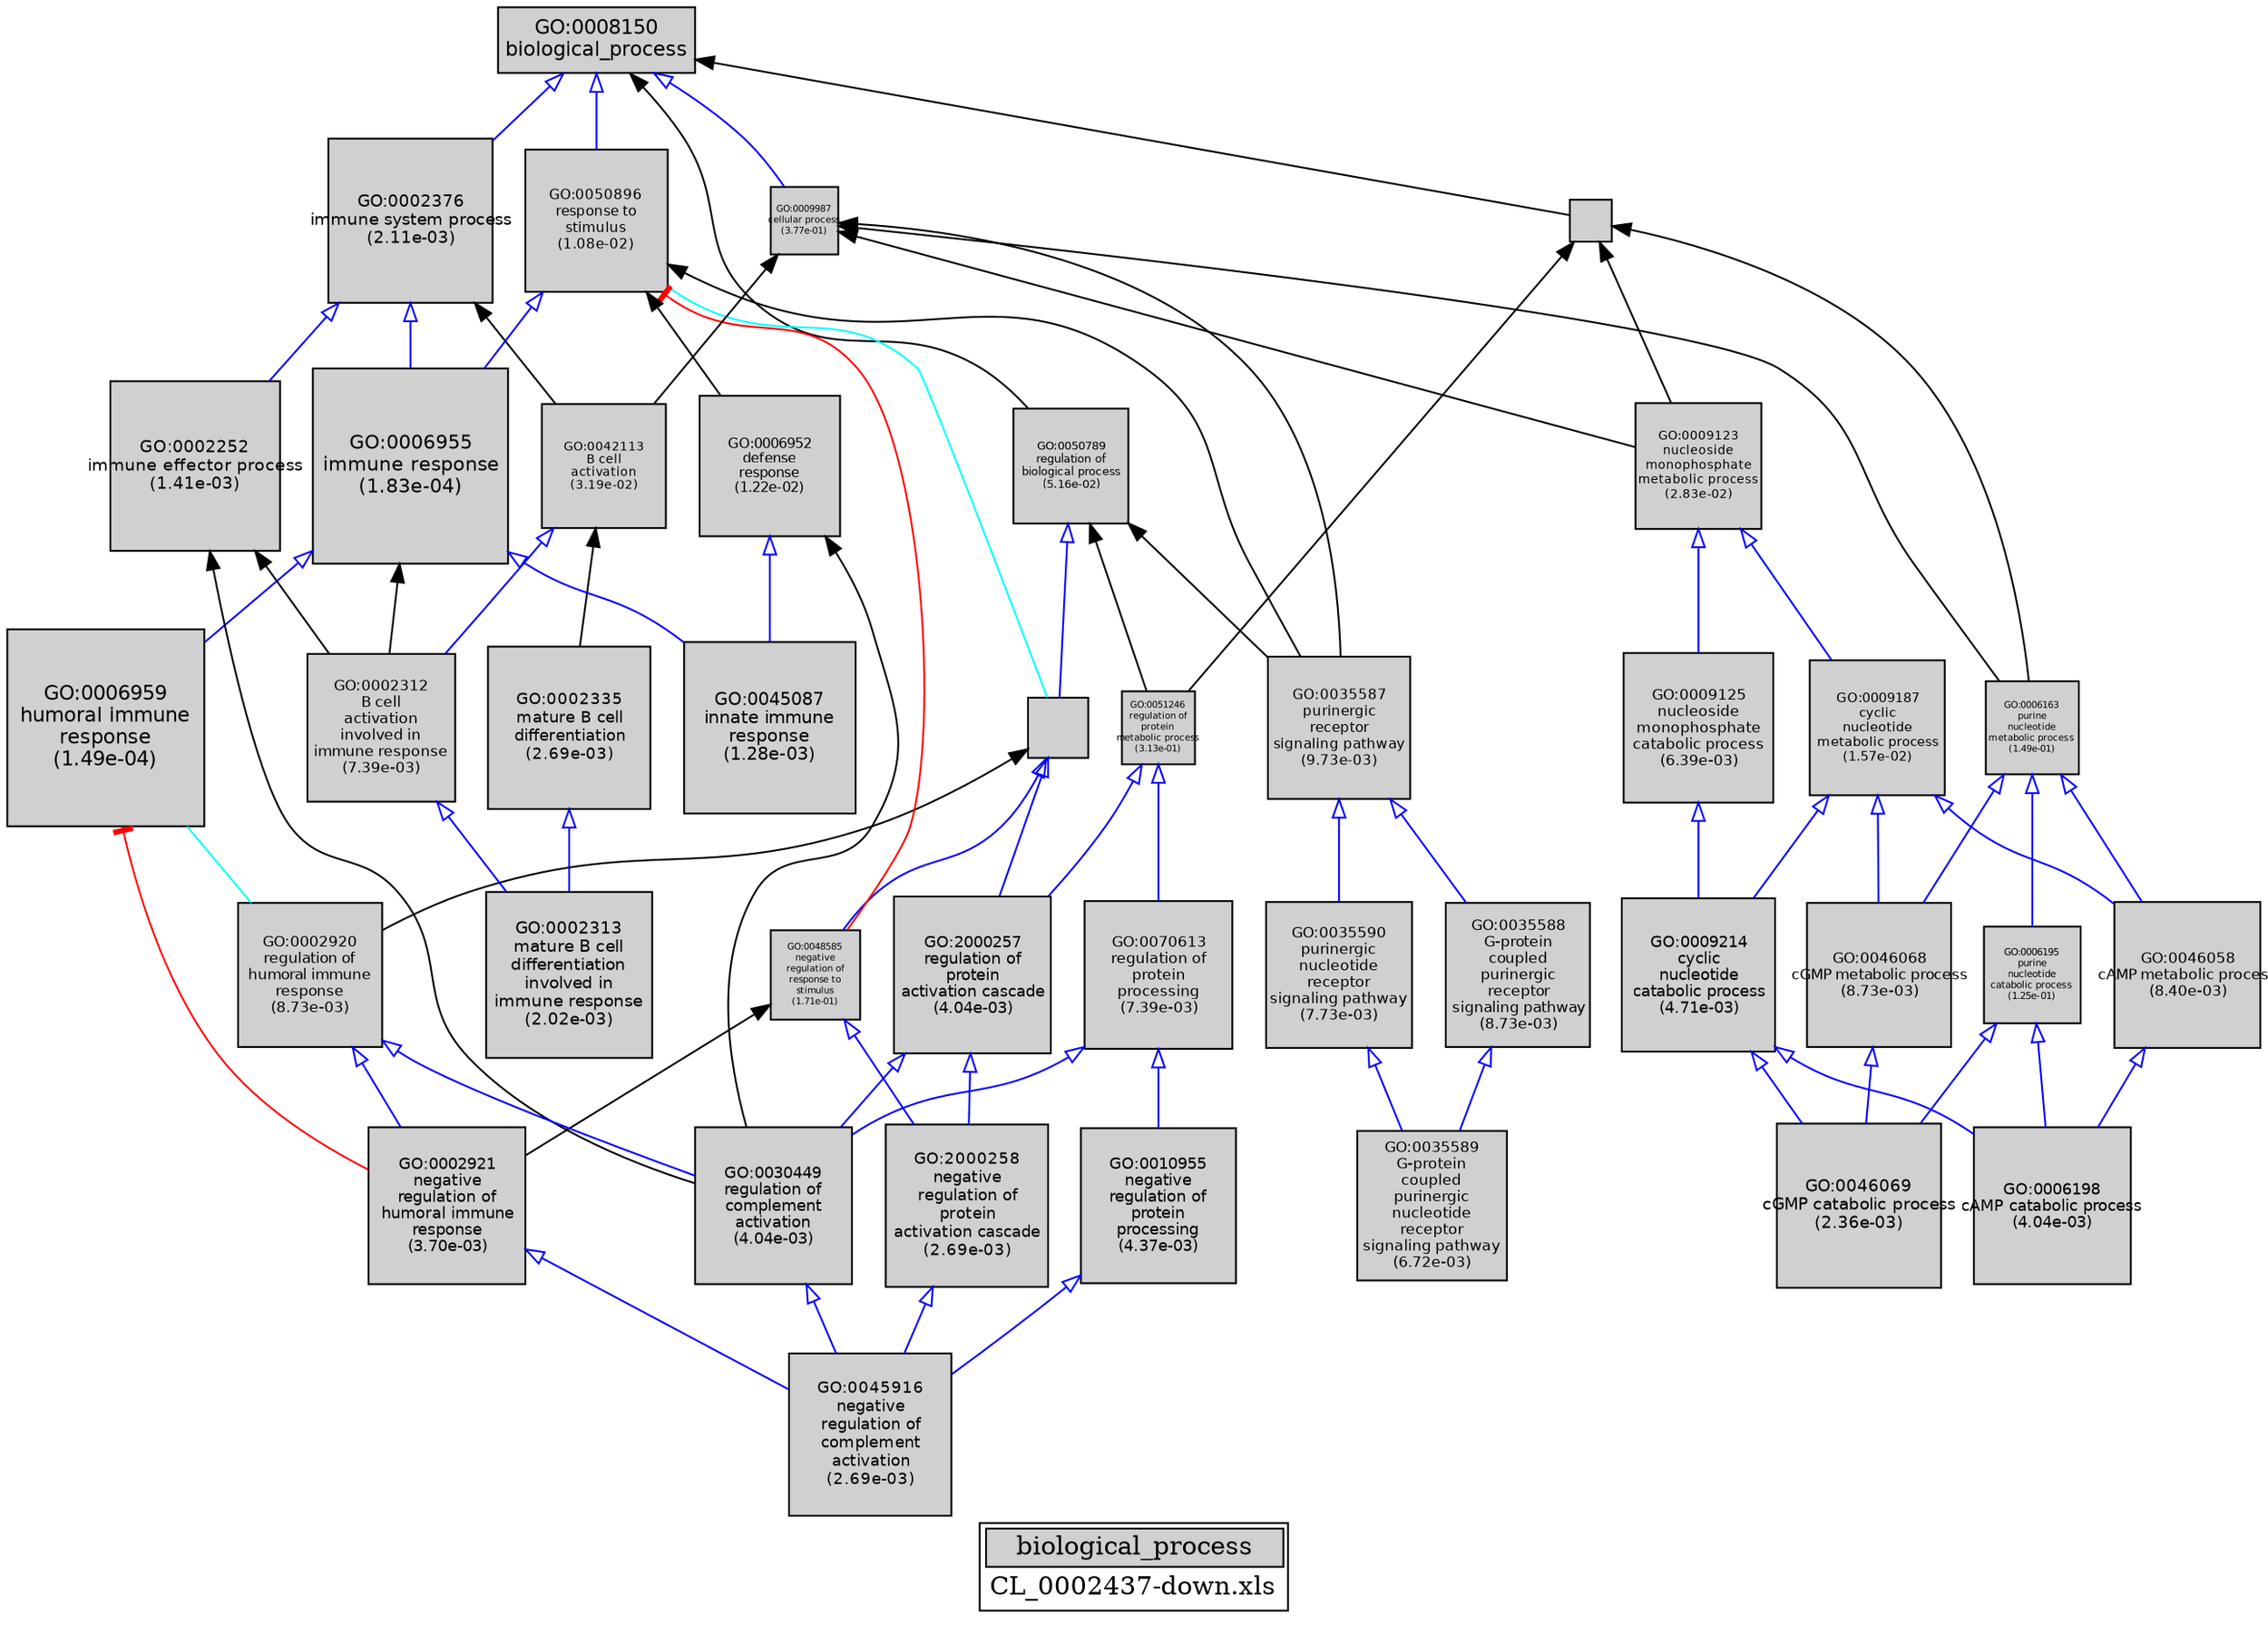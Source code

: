 digraph "biological_process" {
graph [ bgcolor = "#FFFFFF", label = <<TABLE COLOR="black" BGCOLOR="white"><TR><TD COLSPAN="2" BGCOLOR="#D0D0D0"><FONT COLOR="black">biological_process</FONT></TD></TR><TR><TD BORDER="0">CL_0002437-down.xls</TD></TR></TABLE>> ];
node [ fontname = "Helvetica" ];

subgraph "nodes" {

node [ style = "filled", fixedsize = "true", width = 1, shape = "box", fontsize = 9, fillcolor = "#D0D0D0", fontcolor = "black", color = "black" ];

"GO:0042113" [ URL = "#GO:0042113", label = <<TABLE BORDER="0"><TR><TD>GO:0042113<BR/>B cell<BR/>activation<BR/>(3.19e-02)</TD></TR></TABLE>>, width = 0.941027270853, shape = "box", fontsize = 6.77539635015, height = 0.941027270853 ];
"GO:0002335" [ URL = "#GO:0002335", label = <<TABLE BORDER="0"><TR><TD>GO:0002335<BR/>mature B cell<BR/>differentiation<BR/>(2.69e-03)</TD></TR></TABLE>>, width = 1.23052780678, shape = "box", fontsize = 8.85980020883, height = 1.23052780678 ];
"GO:0006198" [ URL = "#GO:0006198", label = <<TABLE BORDER="0"><TR><TD>GO:0006198<BR/>cAMP catabolic process<BR/>(4.04e-03)</TD></TR></TABLE>>, width = 1.18796613728, shape = "box", fontsize = 8.55335618841, height = 1.18796613728 ];
"GO:0009123" [ URL = "#GO:0009123", label = <<TABLE BORDER="0"><TR><TD>GO:0009123<BR/>nucleoside<BR/>monophosphate<BR/>metabolic process<BR/>(2.83e-02)</TD></TR></TABLE>>, width = 0.957126792828, shape = "box", fontsize = 6.89131290836, height = 0.957126792828 ];
"GO:0009125" [ URL = "#GO:0009125", label = <<TABLE BORDER="0"><TR><TD>GO:0009125<BR/>nucleoside<BR/>monophosphate<BR/>catabolic process<BR/>(6.39e-03)</TD></TR></TABLE>>, width = 1.13784309437, shape = "box", fontsize = 8.19247027946, height = 1.13784309437 ];
"GO:0035589" [ URL = "#GO:0035589", label = <<TABLE BORDER="0"><TR><TD>GO:0035589<BR/>G-protein<BR/>coupled<BR/>purinergic<BR/>nucleotide<BR/>receptor<BR/>signaling pathway<BR/>(6.72e-03)</TD></TR></TABLE>>, width = 1.13211396946, shape = "box", fontsize = 8.15122058008, height = 1.13211396946 ];
"GO:0008150" [ URL = "#GO:0008150", label = <<TABLE BORDER="0"><TR><TD>GO:0008150<BR/>biological_process</TD></TR></TABLE>>, width = 1.5, shape = "box", fontsize = 10.8 ];
"GO:0048583" [ URL = "#GO:0048583", label = "", width = 0.46501697768, shape = "box", height = 0.46501697768 ];
"GO:0048585" [ URL = "#GO:0048585", label = <<TABLE BORDER="0"><TR><TD>GO:0048585<BR/>negative<BR/>regulation of<BR/>response to<BR/>stimulus<BR/>(1.71e-01)</TD></TR></TABLE>>, width = 0.677225166782, shape = "box", fontsize = 5.0, height = 0.677225166782 ];
"GO:0070613" [ URL = "#GO:0070613", label = <<TABLE BORDER="0"><TR><TD>GO:0070613<BR/>regulation of<BR/>protein<BR/>processing<BR/>(7.39e-03)</TD></TR></TABLE>>, width = 1.12139289321, shape = "box", fontsize = 8.07402883108, height = 1.12139289321 ];
"GO:0009187" [ URL = "#GO:0009187", label = <<TABLE BORDER="0"><TR><TD>GO:0009187<BR/>cyclic<BR/>nucleotide<BR/>metabolic process<BR/>(1.57e-02)</TD></TR></TABLE>>, width = 1.03218627382, shape = "box", fontsize = 7.43174117153, height = 1.03218627382 ];
"GO:0002921" [ URL = "#GO:0002921", label = <<TABLE BORDER="0"><TR><TD>GO:0002921<BR/>negative<BR/>regulation of<BR/>humoral immune<BR/>response<BR/>(3.70e-03)</TD></TR></TABLE>>, width = 1.1972252119, shape = "box", fontsize = 8.62002152568, height = 1.1972252119 ];
"GO:0010955" [ URL = "#GO:0010955", label = <<TABLE BORDER="0"><TR><TD>GO:0010955<BR/>negative<BR/>regulation of<BR/>protein<BR/>processing<BR/>(4.37e-03)</TD></TR></TABLE>>, width = 1.17938558801, shape = "box", fontsize = 8.49157623368, height = 1.17938558801 ];
"GO:0044238" [ URL = "#GO:0044238", label = "", width = 0.31326098644, shape = "box", height = 0.31326098644 ];
"GO:0006955" [ URL = "#GO:0006955", label = <<TABLE BORDER="0"><TR><TD>GO:0006955<BR/>immune response<BR/>(1.83e-04)</TD></TR></TABLE>>, width = 1.48269223251, shape = "box", fontsize = 10.675384074, height = 1.48269223251 ];
"GO:0046068" [ URL = "#GO:0046068", label = <<TABLE BORDER="0"><TR><TD>GO:0046068<BR/>cGMP metabolic process<BR/>(8.73e-03)</TD></TR></TABLE>>, width = 1.10235779222, shape = "box", fontsize = 7.93697610401, height = 1.10235779222 ];
"GO:0045087" [ URL = "#GO:0045087", label = <<TABLE BORDER="0"><TR><TD>GO:0045087<BR/>innate immune<BR/>response<BR/>(1.28e-03)</TD></TR></TABLE>>, width = 1.30545176348, shape = "box", fontsize = 9.39925269706, height = 1.30545176348 ];
"GO:2000258" [ URL = "#GO:2000258", label = <<TABLE BORDER="0"><TR><TD>GO:2000258<BR/>negative<BR/>regulation of<BR/>protein<BR/>activation cascade<BR/>(2.69e-03)</TD></TR></TABLE>>, width = 1.23052780678, shape = "box", fontsize = 8.85980020883, height = 1.23052780678 ];
"GO:0035588" [ URL = "#GO:0035588", label = <<TABLE BORDER="0"><TR><TD>GO:0035588<BR/>G-protein<BR/>coupled<BR/>purinergic<BR/>receptor<BR/>signaling pathway<BR/>(8.73e-03)</TD></TR></TABLE>>, width = 1.10235779222, shape = "box", fontsize = 7.93697610401, height = 1.10235779222 ];
"GO:0006195" [ URL = "#GO:0006195", label = <<TABLE BORDER="0"><TR><TD>GO:0006195<BR/>purine<BR/>nucleotide<BR/>catabolic process<BR/>(1.25e-01)</TD></TR></TABLE>>, width = 0.734340801103, shape = "box", fontsize = 5.28725376794, height = 0.734340801103 ];
"GO:0046069" [ URL = "#GO:0046069", label = <<TABLE BORDER="0"><TR><TD>GO:0046069<BR/>cGMP catabolic process<BR/>(2.36e-03)</TD></TR></TABLE>>, width = 1.24423031439, shape = "box", fontsize = 8.95845826363, height = 1.24423031439 ];
"GO:0002376" [ URL = "#GO:0002376", label = <<TABLE BORDER="0"><TR><TD>GO:0002376<BR/>immune system process<BR/>(2.11e-03)</TD></TR></TABLE>>, width = 1.25565399004, shape = "box", fontsize = 9.04070872829, height = 1.25565399004 ];
"GO:0002313" [ URL = "#GO:0002313", label = <<TABLE BORDER="0"><TR><TD>GO:0002313<BR/>mature B cell<BR/>differentiation<BR/>involved in<BR/>immune response<BR/>(2.02e-03)</TD></TR></TABLE>>, width = 1.25986548507, shape = "box", fontsize = 9.07103149247, height = 1.25986548507 ];
"GO:0050896" [ URL = "#GO:0050896", label = <<TABLE BORDER="0"><TR><TD>GO:0050896<BR/>response to<BR/>stimulus<BR/>(1.08e-02)</TD></TR></TABLE>>, width = 1.07795287778, shape = "box", fontsize = 7.76126072002, height = 1.07795287778 ];
"GO:0051246" [ URL = "#GO:0051246", label = <<TABLE BORDER="0"><TR><TD>GO:0051246<BR/>regulation of<BR/>protein<BR/>metabolic process<BR/>(3.13e-01)</TD></TR></TABLE>>, width = 0.552585485279, shape = "box", fontsize = 5.0, height = 0.552585485279 ];
"GO:0046058" [ URL = "#GO:0046058", label = <<TABLE BORDER="0"><TR><TD>GO:0046058<BR/>cAMP metabolic process<BR/>(8.40e-03)</TD></TR></TABLE>>, width = 1.1068552893, shape = "box", fontsize = 7.96935808296, height = 1.1068552893 ];
"GO:0009987" [ URL = "#GO:0009987", label = <<TABLE BORDER="0"><TR><TD>GO:0009987<BR/>cellular process<BR/>(3.77e-01)</TD></TR></TABLE>>, width = 0.508000841696, shape = "box", fontsize = 5.0, height = 0.508000841696 ];
"GO:2000257" [ URL = "#GO:2000257", label = <<TABLE BORDER="0"><TR><TD>GO:2000257<BR/>regulation of<BR/>protein<BR/>activation cascade<BR/>(4.04e-03)</TD></TR></TABLE>>, width = 1.18796613728, shape = "box", fontsize = 8.55335618841, height = 1.18796613728 ];
"GO:0009214" [ URL = "#GO:0009214", label = <<TABLE BORDER="0"><TR><TD>GO:0009214<BR/>cyclic<BR/>nucleotide<BR/>catabolic process<BR/>(4.71e-03)</TD></TR></TABLE>>, width = 1.17138628989, shape = "box", fontsize = 8.43398128723, height = 1.17138628989 ];
"GO:0035590" [ URL = "#GO:0035590", label = <<TABLE BORDER="0"><TR><TD>GO:0035590<BR/>purinergic<BR/>nucleotide<BR/>receptor<BR/>signaling pathway<BR/>(7.73e-03)</TD></TR></TABLE>>, width = 1.11635850901, shape = "box", fontsize = 8.03778126491, height = 1.11635850901 ];
"GO:0050789" [ URL = "#GO:0050789", label = <<TABLE BORDER="0"><TR><TD>GO:0050789<BR/>regulation of<BR/>biological process<BR/>(5.16e-02)</TD></TR></TABLE>>, width = 0.873738064663, shape = "box", fontsize = 6.29091406558, height = 0.873738064663 ];
"GO:0006959" [ URL = "#GO:0006959", label = <<TABLE BORDER="0"><TR><TD>GO:0006959<BR/>humoral immune<BR/>response<BR/>(1.49e-04)</TD></TR></TABLE>>, width = 1.5, shape = "box", fontsize = 10.8, height = 1.5 ];
"GO:0006952" [ URL = "#GO:0006952", label = <<TABLE BORDER="0"><TR><TD>GO:0006952<BR/>defense<BR/>response<BR/>(1.22e-02)</TD></TR></TABLE>>, width = 1.06311461613, shape = "box", fontsize = 7.65442523615, height = 1.06311461613 ];
"GO:0002312" [ URL = "#GO:0002312", label = <<TABLE BORDER="0"><TR><TD>GO:0002312<BR/>B cell<BR/>activation<BR/>involved in<BR/>immune response<BR/>(7.39e-03)</TD></TR></TABLE>>, width = 1.12139289321, shape = "box", fontsize = 8.07402883108, height = 1.12139289321 ];
"GO:0035587" [ URL = "#GO:0035587", label = <<TABLE BORDER="0"><TR><TD>GO:0035587<BR/>purinergic<BR/>receptor<BR/>signaling pathway<BR/>(9.73e-03)</TD></TR></TABLE>>, width = 1.08974135991, shape = "box", fontsize = 7.84613779133, height = 1.08974135991 ];
"GO:0030449" [ URL = "#GO:0030449", label = <<TABLE BORDER="0"><TR><TD>GO:0030449<BR/>regulation of<BR/>complement<BR/>activation<BR/>(4.04e-03)</TD></TR></TABLE>>, width = 1.18796613728, shape = "box", fontsize = 8.55335618841, height = 1.18796613728 ];
"GO:0002252" [ URL = "#GO:0002252", label = <<TABLE BORDER="0"><TR><TD>GO:0002252<BR/>immune effector process<BR/>(1.41e-03)</TD></TR></TABLE>>, width = 1.29545786818, shape = "box", fontsize = 9.32729665088, height = 1.29545786818 ];
"GO:0045916" [ URL = "#GO:0045916", label = <<TABLE BORDER="0"><TR><TD>GO:0045916<BR/>negative<BR/>regulation of<BR/>complement<BR/>activation<BR/>(2.69e-03)</TD></TR></TABLE>>, width = 1.23052780678, shape = "box", fontsize = 8.85980020883, height = 1.23052780678 ];
"GO:0006163" [ URL = "#GO:0006163", label = <<TABLE BORDER="0"><TR><TD>GO:0006163<BR/>purine<BR/>nucleotide<BR/>metabolic process<BR/>(1.49e-01)</TD></TR></TABLE>>, width = 0.702893047884, shape = "box", fontsize = 5.06082994477, height = 0.702893047884 ];
"GO:0002920" [ URL = "#GO:0002920", label = <<TABLE BORDER="0"><TR><TD>GO:0002920<BR/>regulation of<BR/>humoral immune<BR/>response<BR/>(8.73e-03)</TD></TR></TABLE>>, width = 1.10235779222, shape = "box", fontsize = 7.93697610401, height = 1.10235779222 ];
}
subgraph "edges" {


edge [ dir = "back", weight = 1 ];
subgraph "regulates" {


edge [ color = "cyan", arrowtail = "none" ];
subgraph "positive" {


edge [ color = "green", arrowtail = "vee" ];
}
subgraph "negative" {


edge [ color = "red", arrowtail = "tee" ];
"GO:0050896" -> "GO:0048585";
"GO:0006959" -> "GO:0002921";
}
"GO:0050896" -> "GO:0048583";
"GO:0006959" -> "GO:0002920";
}
subgraph "part_of" {


edge [ color = "purple", arrowtail = "diamond", weight = 2.5 ];
}
subgraph "is_a" {


edge [ color = "blue", arrowtail = "empty", weight = 5.0 ];
"GO:0051246" -> "GO:0070613";
"GO:0030449" -> "GO:0045916";
"GO:0009125" -> "GO:0009214";
"GO:0008150" -> "GO:0009987";
"GO:0006955" -> "GO:0045087";
"GO:0002376" -> "GO:0006955";
"GO:0050789" -> "GO:0048583";
"GO:0048583" -> "GO:2000257";
"GO:0048583" -> "GO:0048585";
"GO:0070613" -> "GO:0010955";
"GO:0002376" -> "GO:0002252";
"GO:0048585" -> "GO:2000258";
"GO:0046068" -> "GO:0046069";
"GO:0006195" -> "GO:0006198";
"GO:0035587" -> "GO:0035590";
"GO:0051246" -> "GO:2000257";
"GO:0006163" -> "GO:0046058";
"GO:0002920" -> "GO:0002921";
"GO:0035587" -> "GO:0035588";
"GO:0008150" -> "GO:0050896";
"GO:0009187" -> "GO:0046068";
"GO:0002335" -> "GO:0002313";
"GO:0006952" -> "GO:0045087";
"GO:0006163" -> "GO:0006195";
"GO:0035588" -> "GO:0035589";
"GO:0009214" -> "GO:0046069";
"GO:0009187" -> "GO:0046058";
"GO:0042113" -> "GO:0002312";
"GO:0002312" -> "GO:0002313";
"GO:0046058" -> "GO:0006198";
"GO:0009123" -> "GO:0009125";
"GO:0009214" -> "GO:0006198";
"GO:2000257" -> "GO:0030449";
"GO:0002921" -> "GO:0045916";
"GO:0008150" -> "GO:0002376";
"GO:0009123" -> "GO:0009187";
"GO:0010955" -> "GO:0045916";
"GO:0009187" -> "GO:0009214";
"GO:0006163" -> "GO:0046068";
"GO:0035590" -> "GO:0035589";
"GO:0002920" -> "GO:0030449";
"GO:2000257" -> "GO:2000258";
"GO:0070613" -> "GO:0030449";
"GO:0006955" -> "GO:0006959";
"GO:0050896" -> "GO:0006955";
"GO:0006195" -> "GO:0046069";
"GO:2000258" -> "GO:0045916";
}
"GO:0044238" -> "GO:0006163";
"GO:0008150" -> "GO:0050789";
"GO:0050789" -> "GO:0035587";
"GO:0009987" -> "GO:0009123";
"GO:0009987" -> "GO:0035587";
"GO:0050896" -> "GO:0035587";
"GO:0006955" -> "GO:0002312";
"GO:0050789" -> "GO:0051246";
"GO:0044238" -> "GO:0009123";
"GO:0044238" -> "GO:0051246";
"GO:0009987" -> "GO:0006163";
"GO:0008150" -> "GO:0044238";
"GO:0002252" -> "GO:0030449";
"GO:0009987" -> "GO:0042113";
"GO:0002376" -> "GO:0042113";
"GO:0048585" -> "GO:0002921";
"GO:0042113" -> "GO:0002335";
"GO:0002252" -> "GO:0002312";
"GO:0050896" -> "GO:0006952";
"GO:0048583" -> "GO:0002920";
"GO:0006952" -> "GO:0030449";
}
}

